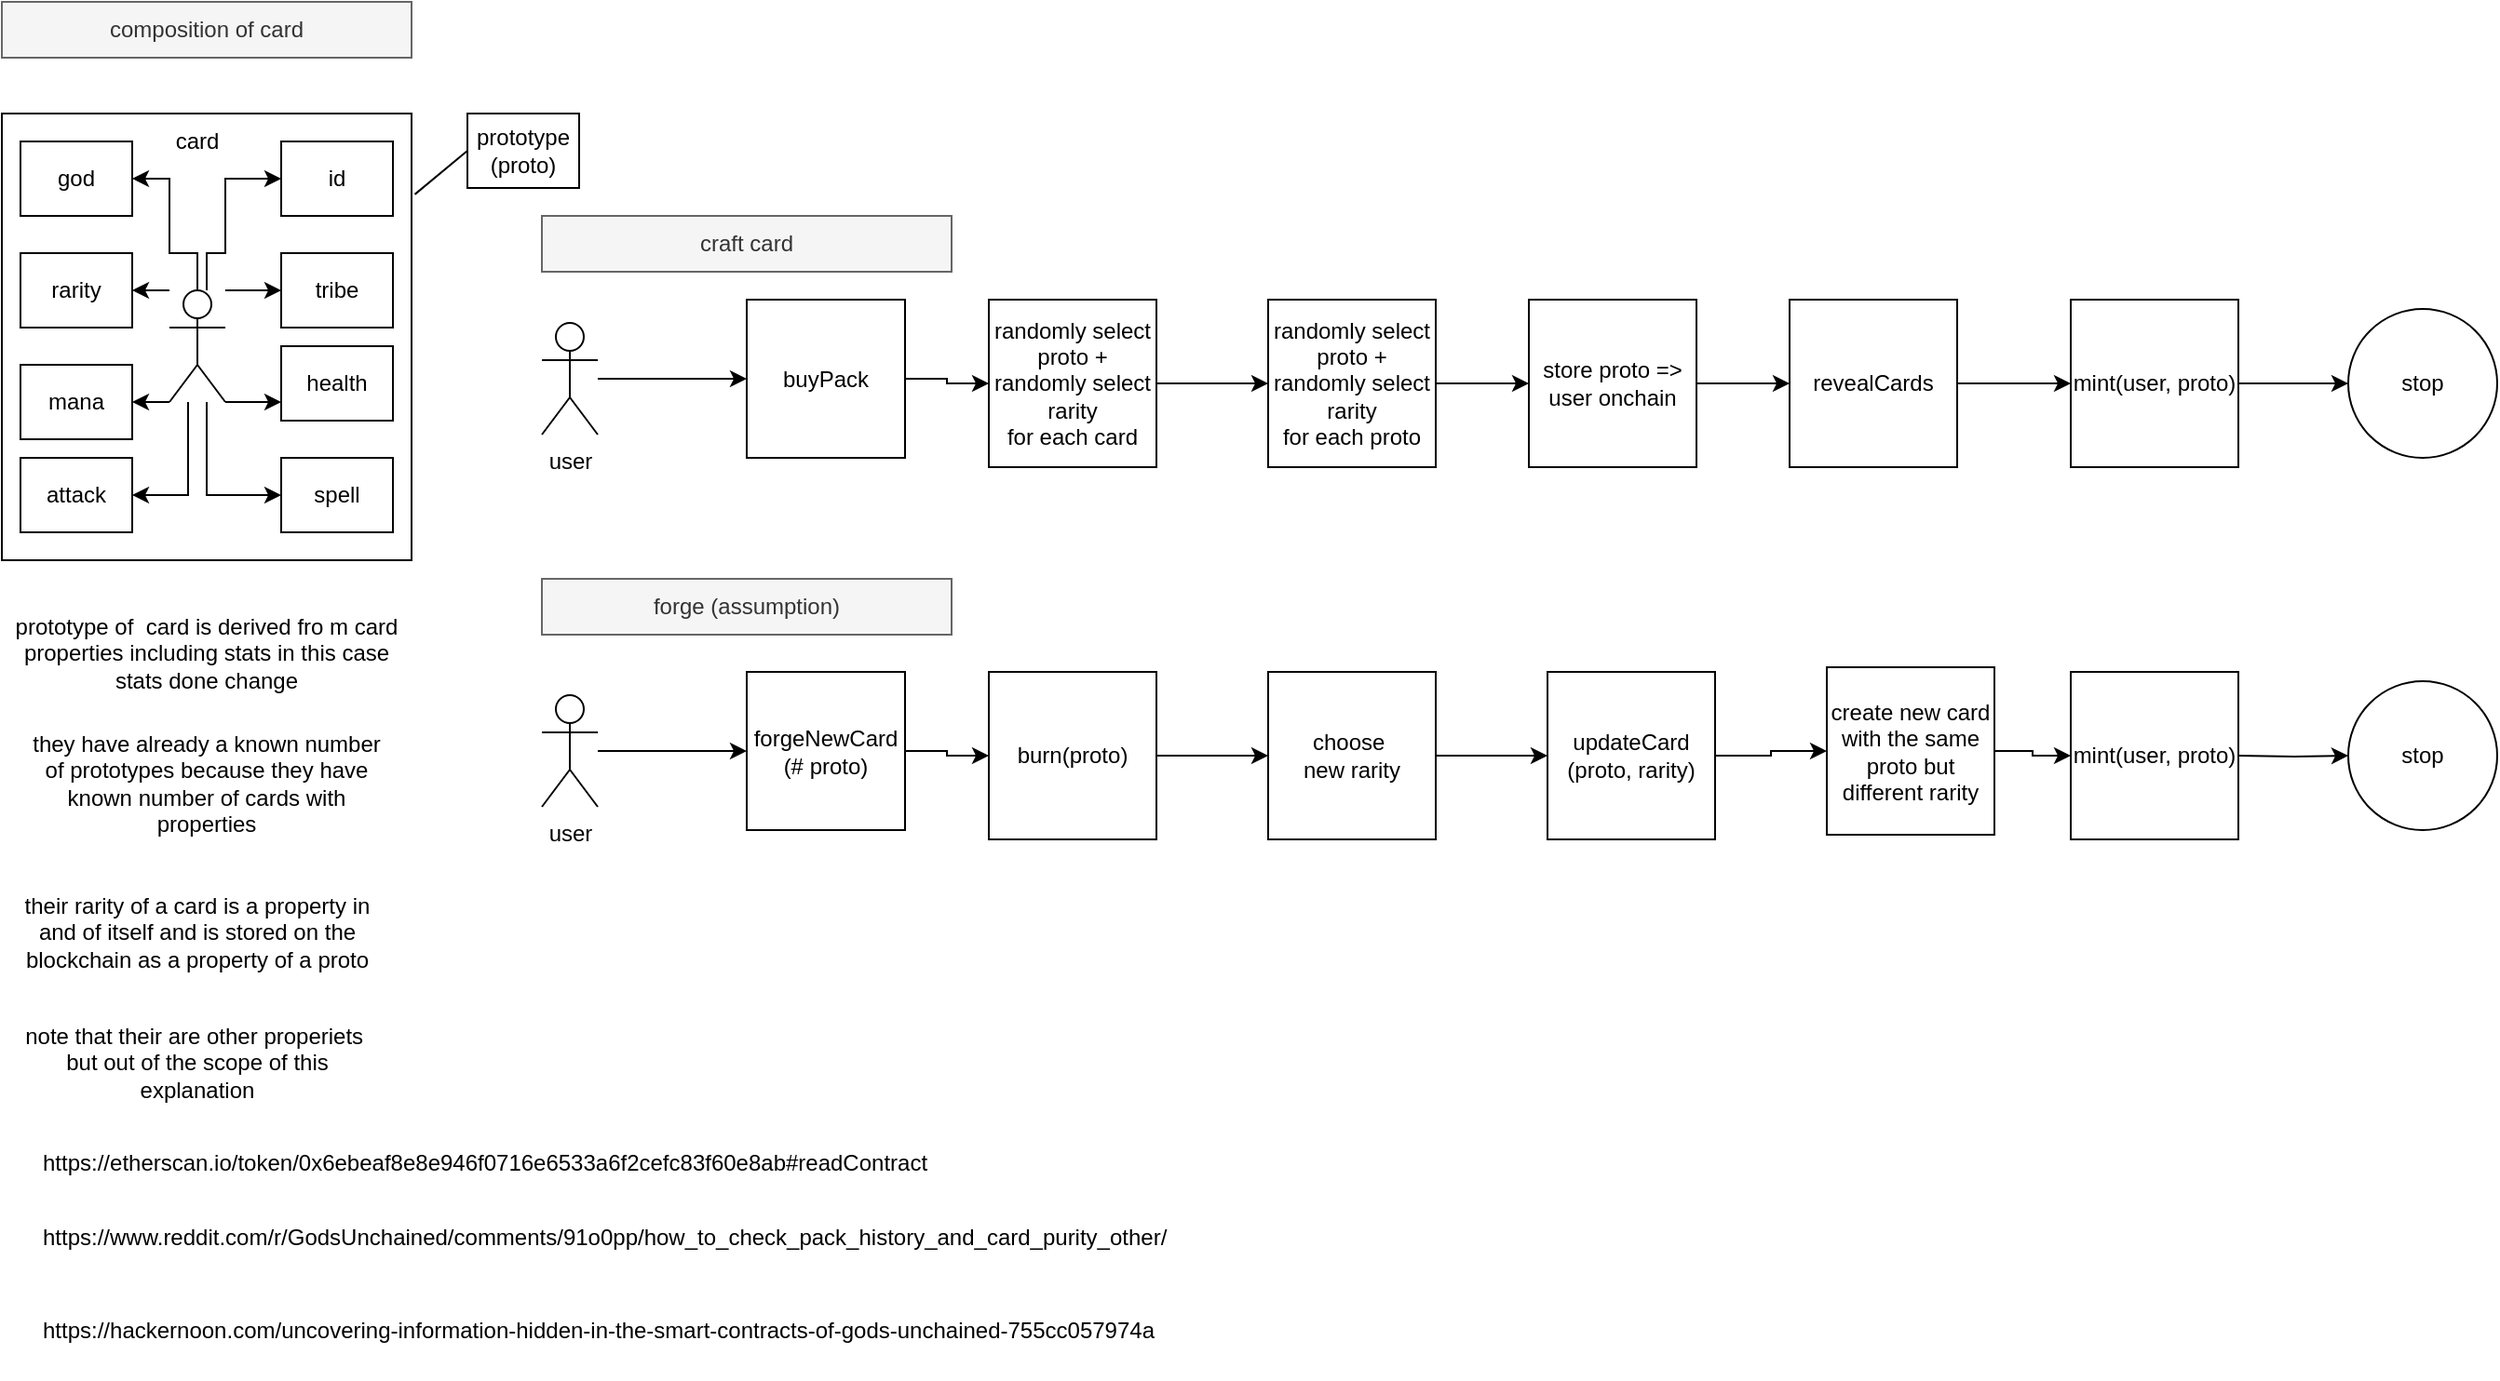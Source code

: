 <mxfile version="16.6.4" type="github">
  <diagram id="FF3Il64A-Viv-37QaOJj" name="Page-1">
    <mxGraphModel dx="1483" dy="781" grid="1" gridSize="10" guides="1" tooltips="1" connect="1" arrows="1" fold="1" page="1" pageScale="1" pageWidth="827" pageHeight="1169" math="0" shadow="0">
      <root>
        <mxCell id="0" />
        <mxCell id="1" parent="0" />
        <mxCell id="jOV1x0W6D7lvnXY9Pf-7-26" value="" style="rounded=0;whiteSpace=wrap;html=1;" vertex="1" parent="1">
          <mxGeometry x="40" y="100" width="220" height="240" as="geometry" />
        </mxCell>
        <mxCell id="jOV1x0W6D7lvnXY9Pf-7-22" style="edgeStyle=orthogonalEdgeStyle;rounded=0;orthogonalLoop=1;jettySize=auto;html=1;entryX=1;entryY=0.5;entryDx=0;entryDy=0;" edge="1" parent="1" source="jOV1x0W6D7lvnXY9Pf-7-7" target="jOV1x0W6D7lvnXY9Pf-7-16">
          <mxGeometry relative="1" as="geometry">
            <Array as="points">
              <mxPoint x="140" y="305" />
            </Array>
          </mxGeometry>
        </mxCell>
        <mxCell id="jOV1x0W6D7lvnXY9Pf-7-23" style="edgeStyle=orthogonalEdgeStyle;rounded=0;orthogonalLoop=1;jettySize=auto;html=1;" edge="1" parent="1" source="jOV1x0W6D7lvnXY9Pf-7-7" target="jOV1x0W6D7lvnXY9Pf-7-17">
          <mxGeometry relative="1" as="geometry">
            <Array as="points">
              <mxPoint x="150" y="305" />
            </Array>
          </mxGeometry>
        </mxCell>
        <mxCell id="jOV1x0W6D7lvnXY9Pf-7-1" value="composition of card" style="text;html=1;strokeColor=#666666;fillColor=#f5f5f5;align=center;verticalAlign=middle;whiteSpace=wrap;rounded=0;fontColor=#333333;" vertex="1" parent="1">
          <mxGeometry x="40" y="40" width="220" height="30" as="geometry" />
        </mxCell>
        <mxCell id="jOV1x0W6D7lvnXY9Pf-7-2" value="prototype (proto)" style="rounded=0;whiteSpace=wrap;html=1;" vertex="1" parent="1">
          <mxGeometry x="290" y="100" width="60" height="40" as="geometry" />
        </mxCell>
        <mxCell id="jOV1x0W6D7lvnXY9Pf-7-4" value="prototype of&amp;nbsp; card is derived fro m card properties including stats in this case stats done change" style="text;html=1;strokeColor=none;fillColor=none;align=center;verticalAlign=middle;whiteSpace=wrap;rounded=0;" vertex="1" parent="1">
          <mxGeometry x="40" y="360" width="220" height="60" as="geometry" />
        </mxCell>
        <mxCell id="jOV1x0W6D7lvnXY9Pf-7-6" value="id" style="rounded=0;whiteSpace=wrap;html=1;" vertex="1" parent="1">
          <mxGeometry x="190" y="115" width="60" height="40" as="geometry" />
        </mxCell>
        <mxCell id="jOV1x0W6D7lvnXY9Pf-7-18" style="edgeStyle=orthogonalEdgeStyle;rounded=0;orthogonalLoop=1;jettySize=auto;html=1;entryX=1;entryY=0.5;entryDx=0;entryDy=0;" edge="1" parent="1" source="jOV1x0W6D7lvnXY9Pf-7-7" target="jOV1x0W6D7lvnXY9Pf-7-14">
          <mxGeometry relative="1" as="geometry">
            <Array as="points">
              <mxPoint x="145" y="175" />
              <mxPoint x="130" y="175" />
              <mxPoint x="130" y="135" />
            </Array>
          </mxGeometry>
        </mxCell>
        <mxCell id="jOV1x0W6D7lvnXY9Pf-7-19" style="edgeStyle=orthogonalEdgeStyle;rounded=0;orthogonalLoop=1;jettySize=auto;html=1;" edge="1" parent="1" source="jOV1x0W6D7lvnXY9Pf-7-7" target="jOV1x0W6D7lvnXY9Pf-7-13">
          <mxGeometry relative="1" as="geometry">
            <Array as="points">
              <mxPoint x="120" y="195" />
              <mxPoint x="120" y="195" />
            </Array>
          </mxGeometry>
        </mxCell>
        <mxCell id="jOV1x0W6D7lvnXY9Pf-7-20" style="edgeStyle=orthogonalEdgeStyle;rounded=0;orthogonalLoop=1;jettySize=auto;html=1;exitX=0;exitY=1;exitDx=0;exitDy=0;exitPerimeter=0;entryX=1;entryY=0.5;entryDx=0;entryDy=0;" edge="1" parent="1" source="jOV1x0W6D7lvnXY9Pf-7-7" target="jOV1x0W6D7lvnXY9Pf-7-15">
          <mxGeometry relative="1" as="geometry" />
        </mxCell>
        <mxCell id="jOV1x0W6D7lvnXY9Pf-7-21" style="edgeStyle=orthogonalEdgeStyle;rounded=0;orthogonalLoop=1;jettySize=auto;html=1;exitX=1;exitY=1;exitDx=0;exitDy=0;exitPerimeter=0;entryX=0;entryY=0.75;entryDx=0;entryDy=0;" edge="1" parent="1" source="jOV1x0W6D7lvnXY9Pf-7-7" target="jOV1x0W6D7lvnXY9Pf-7-11">
          <mxGeometry relative="1" as="geometry" />
        </mxCell>
        <mxCell id="jOV1x0W6D7lvnXY9Pf-7-10" value="tribe" style="rounded=0;whiteSpace=wrap;html=1;" vertex="1" parent="1">
          <mxGeometry x="190" y="175" width="60" height="40" as="geometry" />
        </mxCell>
        <mxCell id="jOV1x0W6D7lvnXY9Pf-7-11" value="health" style="rounded=0;whiteSpace=wrap;html=1;" vertex="1" parent="1">
          <mxGeometry x="190" y="225" width="60" height="40" as="geometry" />
        </mxCell>
        <mxCell id="jOV1x0W6D7lvnXY9Pf-7-13" value="rarity" style="rounded=0;whiteSpace=wrap;html=1;" vertex="1" parent="1">
          <mxGeometry x="50" y="175" width="60" height="40" as="geometry" />
        </mxCell>
        <mxCell id="jOV1x0W6D7lvnXY9Pf-7-14" value="god" style="rounded=0;whiteSpace=wrap;html=1;" vertex="1" parent="1">
          <mxGeometry x="50" y="115" width="60" height="40" as="geometry" />
        </mxCell>
        <mxCell id="jOV1x0W6D7lvnXY9Pf-7-15" value="mana" style="rounded=0;whiteSpace=wrap;html=1;" vertex="1" parent="1">
          <mxGeometry x="50" y="235" width="60" height="40" as="geometry" />
        </mxCell>
        <mxCell id="jOV1x0W6D7lvnXY9Pf-7-16" value="attack" style="rounded=0;whiteSpace=wrap;html=1;" vertex="1" parent="1">
          <mxGeometry x="50" y="285" width="60" height="40" as="geometry" />
        </mxCell>
        <mxCell id="jOV1x0W6D7lvnXY9Pf-7-17" value="spell" style="rounded=0;whiteSpace=wrap;html=1;" vertex="1" parent="1">
          <mxGeometry x="190" y="285" width="60" height="40" as="geometry" />
        </mxCell>
        <mxCell id="jOV1x0W6D7lvnXY9Pf-7-24" style="edgeStyle=orthogonalEdgeStyle;rounded=0;orthogonalLoop=1;jettySize=auto;html=1;entryX=0;entryY=0.5;entryDx=0;entryDy=0;" edge="1" parent="1" source="jOV1x0W6D7lvnXY9Pf-7-7" target="jOV1x0W6D7lvnXY9Pf-7-10">
          <mxGeometry relative="1" as="geometry">
            <Array as="points">
              <mxPoint x="170" y="195" />
              <mxPoint x="170" y="195" />
            </Array>
          </mxGeometry>
        </mxCell>
        <mxCell id="jOV1x0W6D7lvnXY9Pf-7-25" style="edgeStyle=orthogonalEdgeStyle;rounded=0;orthogonalLoop=1;jettySize=auto;html=1;entryX=0;entryY=0.5;entryDx=0;entryDy=0;" edge="1" parent="1" source="jOV1x0W6D7lvnXY9Pf-7-7" target="jOV1x0W6D7lvnXY9Pf-7-6">
          <mxGeometry relative="1" as="geometry">
            <Array as="points">
              <mxPoint x="150" y="175" />
              <mxPoint x="160" y="175" />
              <mxPoint x="160" y="135" />
            </Array>
          </mxGeometry>
        </mxCell>
        <mxCell id="jOV1x0W6D7lvnXY9Pf-7-7" value="" style="shape=umlActor;verticalLabelPosition=bottom;verticalAlign=top;html=1;outlineConnect=0;" vertex="1" parent="1">
          <mxGeometry x="130" y="195" width="30" height="60" as="geometry" />
        </mxCell>
        <mxCell id="jOV1x0W6D7lvnXY9Pf-7-28" value="card" style="text;html=1;strokeColor=none;fillColor=none;align=center;verticalAlign=middle;whiteSpace=wrap;rounded=0;" vertex="1" parent="1">
          <mxGeometry x="115" y="100" width="60" height="30" as="geometry" />
        </mxCell>
        <mxCell id="jOV1x0W6D7lvnXY9Pf-7-29" value="" style="endArrow=none;html=1;rounded=0;entryX=0;entryY=0.5;entryDx=0;entryDy=0;exitX=1.008;exitY=0.181;exitDx=0;exitDy=0;exitPerimeter=0;" edge="1" parent="1" source="jOV1x0W6D7lvnXY9Pf-7-26" target="jOV1x0W6D7lvnXY9Pf-7-2">
          <mxGeometry width="50" height="50" relative="1" as="geometry">
            <mxPoint x="450" y="290" as="sourcePoint" />
            <mxPoint x="500" y="240" as="targetPoint" />
          </mxGeometry>
        </mxCell>
        <mxCell id="jOV1x0W6D7lvnXY9Pf-7-30" value="they have already a known number of prototypes because they have known number of cards with properties" style="text;html=1;strokeColor=none;fillColor=none;align=center;verticalAlign=middle;whiteSpace=wrap;rounded=0;" vertex="1" parent="1">
          <mxGeometry x="50" y="420" width="200" height="80" as="geometry" />
        </mxCell>
        <mxCell id="jOV1x0W6D7lvnXY9Pf-7-32" value="their rarity of a card is a property in and of itself and is stored on the blockchain as a property of a proto" style="text;html=1;strokeColor=none;fillColor=none;align=center;verticalAlign=middle;whiteSpace=wrap;rounded=0;" vertex="1" parent="1">
          <mxGeometry x="50" y="495" width="190" height="90" as="geometry" />
        </mxCell>
        <UserObject label="https://etherscan.io/token/0x6ebeaf8e8e946f0716e6533a6f2cefc83f60e8ab#readContract" link="https://etherscan.io/token/0x6ebeaf8e8e946f0716e6533a6f2cefc83f60e8ab#readContract" id="jOV1x0W6D7lvnXY9Pf-7-34">
          <mxCell style="text;whiteSpace=wrap;html=1;" vertex="1" parent="1">
            <mxGeometry x="60" y="650" width="500" height="30" as="geometry" />
          </mxCell>
        </UserObject>
        <UserObject label="https://www.reddit.com/r/GodsUnchained/comments/91o0pp/how_to_check_pack_history_and_card_purity_other/" link="https://www.reddit.com/r/GodsUnchained/comments/91o0pp/how_to_check_pack_history_and_card_purity_other/" id="jOV1x0W6D7lvnXY9Pf-7-35">
          <mxCell style="text;whiteSpace=wrap;html=1;" vertex="1" parent="1">
            <mxGeometry x="60" y="690" width="550" height="30" as="geometry" />
          </mxCell>
        </UserObject>
        <UserObject label="https://hackernoon.com/uncovering-information-hidden-in-the-smart-contracts-of-gods-unchained-755cc057974a" link="https://hackernoon.com/uncovering-information-hidden-in-the-smart-contracts-of-gods-unchained-755cc057974a" id="jOV1x0W6D7lvnXY9Pf-7-36">
          <mxCell style="text;whiteSpace=wrap;html=1;" vertex="1" parent="1">
            <mxGeometry x="60" y="740" width="610" height="40" as="geometry" />
          </mxCell>
        </UserObject>
        <mxCell id="jOV1x0W6D7lvnXY9Pf-7-46" style="edgeStyle=orthogonalEdgeStyle;rounded=0;orthogonalLoop=1;jettySize=auto;html=1;entryX=0;entryY=0.5;entryDx=0;entryDy=0;" edge="1" parent="1" source="jOV1x0W6D7lvnXY9Pf-7-37" target="jOV1x0W6D7lvnXY9Pf-7-45">
          <mxGeometry relative="1" as="geometry" />
        </mxCell>
        <mxCell id="jOV1x0W6D7lvnXY9Pf-7-37" value="buyPack" style="whiteSpace=wrap;html=1;aspect=fixed;" vertex="1" parent="1">
          <mxGeometry x="440" y="200" width="85" height="85" as="geometry" />
        </mxCell>
        <mxCell id="jOV1x0W6D7lvnXY9Pf-7-44" style="edgeStyle=orthogonalEdgeStyle;rounded=0;orthogonalLoop=1;jettySize=auto;html=1;entryX=0;entryY=0.5;entryDx=0;entryDy=0;" edge="1" parent="1" source="jOV1x0W6D7lvnXY9Pf-7-39" target="jOV1x0W6D7lvnXY9Pf-7-37">
          <mxGeometry relative="1" as="geometry" />
        </mxCell>
        <mxCell id="jOV1x0W6D7lvnXY9Pf-7-39" value="user" style="shape=umlActor;verticalLabelPosition=bottom;verticalAlign=top;html=1;outlineConnect=0;" vertex="1" parent="1">
          <mxGeometry x="330" y="212.5" width="30" height="60" as="geometry" />
        </mxCell>
        <mxCell id="jOV1x0W6D7lvnXY9Pf-7-48" style="edgeStyle=orthogonalEdgeStyle;rounded=0;orthogonalLoop=1;jettySize=auto;html=1;entryX=0;entryY=0.5;entryDx=0;entryDy=0;" edge="1" parent="1" source="jOV1x0W6D7lvnXY9Pf-7-45" target="jOV1x0W6D7lvnXY9Pf-7-47">
          <mxGeometry relative="1" as="geometry" />
        </mxCell>
        <mxCell id="jOV1x0W6D7lvnXY9Pf-7-45" value="randomly select proto + randomly select rarity&lt;br&gt;for each card" style="whiteSpace=wrap;html=1;aspect=fixed;" vertex="1" parent="1">
          <mxGeometry x="570" y="200" width="90" height="90" as="geometry" />
        </mxCell>
        <mxCell id="jOV1x0W6D7lvnXY9Pf-7-50" style="edgeStyle=orthogonalEdgeStyle;rounded=0;orthogonalLoop=1;jettySize=auto;html=1;entryX=0;entryY=0.5;entryDx=0;entryDy=0;" edge="1" parent="1" source="jOV1x0W6D7lvnXY9Pf-7-47" target="jOV1x0W6D7lvnXY9Pf-7-49">
          <mxGeometry relative="1" as="geometry" />
        </mxCell>
        <mxCell id="jOV1x0W6D7lvnXY9Pf-7-47" value="randomly select proto + randomly select rarity&lt;br&gt;for each proto" style="whiteSpace=wrap;html=1;aspect=fixed;" vertex="1" parent="1">
          <mxGeometry x="720" y="200" width="90" height="90" as="geometry" />
        </mxCell>
        <mxCell id="jOV1x0W6D7lvnXY9Pf-7-52" style="edgeStyle=orthogonalEdgeStyle;rounded=0;orthogonalLoop=1;jettySize=auto;html=1;entryX=0;entryY=0.5;entryDx=0;entryDy=0;" edge="1" parent="1" source="jOV1x0W6D7lvnXY9Pf-7-49" target="jOV1x0W6D7lvnXY9Pf-7-51">
          <mxGeometry relative="1" as="geometry" />
        </mxCell>
        <mxCell id="jOV1x0W6D7lvnXY9Pf-7-49" value="store proto =&amp;gt; user onchain" style="whiteSpace=wrap;html=1;aspect=fixed;" vertex="1" parent="1">
          <mxGeometry x="860" y="200" width="90" height="90" as="geometry" />
        </mxCell>
        <mxCell id="jOV1x0W6D7lvnXY9Pf-7-54" style="edgeStyle=orthogonalEdgeStyle;rounded=0;orthogonalLoop=1;jettySize=auto;html=1;" edge="1" parent="1" source="jOV1x0W6D7lvnXY9Pf-7-51" target="jOV1x0W6D7lvnXY9Pf-7-53">
          <mxGeometry relative="1" as="geometry" />
        </mxCell>
        <mxCell id="jOV1x0W6D7lvnXY9Pf-7-51" value="revealCards" style="whiteSpace=wrap;html=1;aspect=fixed;" vertex="1" parent="1">
          <mxGeometry x="1000" y="200" width="90" height="90" as="geometry" />
        </mxCell>
        <mxCell id="jOV1x0W6D7lvnXY9Pf-7-56" style="edgeStyle=orthogonalEdgeStyle;rounded=0;orthogonalLoop=1;jettySize=auto;html=1;" edge="1" parent="1" source="jOV1x0W6D7lvnXY9Pf-7-53" target="jOV1x0W6D7lvnXY9Pf-7-55">
          <mxGeometry relative="1" as="geometry" />
        </mxCell>
        <mxCell id="jOV1x0W6D7lvnXY9Pf-7-53" value="mint(user, proto)" style="whiteSpace=wrap;html=1;aspect=fixed;" vertex="1" parent="1">
          <mxGeometry x="1151" y="200" width="90" height="90" as="geometry" />
        </mxCell>
        <mxCell id="jOV1x0W6D7lvnXY9Pf-7-55" value="stop" style="ellipse;whiteSpace=wrap;html=1;aspect=fixed;" vertex="1" parent="1">
          <mxGeometry x="1300" y="205" width="80" height="80" as="geometry" />
        </mxCell>
        <mxCell id="jOV1x0W6D7lvnXY9Pf-7-57" value="note that their are other properiets&amp;nbsp; but out of the scope of this explanation" style="text;html=1;strokeColor=none;fillColor=none;align=center;verticalAlign=middle;whiteSpace=wrap;rounded=0;" vertex="1" parent="1">
          <mxGeometry x="50" y="580" width="190" height="60" as="geometry" />
        </mxCell>
        <mxCell id="jOV1x0W6D7lvnXY9Pf-7-58" style="edgeStyle=orthogonalEdgeStyle;rounded=0;orthogonalLoop=1;jettySize=auto;html=1;entryX=0;entryY=0.5;entryDx=0;entryDy=0;" edge="1" parent="1" source="jOV1x0W6D7lvnXY9Pf-7-59" target="jOV1x0W6D7lvnXY9Pf-7-63">
          <mxGeometry relative="1" as="geometry" />
        </mxCell>
        <mxCell id="jOV1x0W6D7lvnXY9Pf-7-59" value="forgeNewCard&lt;br&gt;(# proto)" style="whiteSpace=wrap;html=1;aspect=fixed;" vertex="1" parent="1">
          <mxGeometry x="440" y="400" width="85" height="85" as="geometry" />
        </mxCell>
        <mxCell id="jOV1x0W6D7lvnXY9Pf-7-60" style="edgeStyle=orthogonalEdgeStyle;rounded=0;orthogonalLoop=1;jettySize=auto;html=1;entryX=0;entryY=0.5;entryDx=0;entryDy=0;" edge="1" parent="1" source="jOV1x0W6D7lvnXY9Pf-7-61" target="jOV1x0W6D7lvnXY9Pf-7-59">
          <mxGeometry relative="1" as="geometry" />
        </mxCell>
        <mxCell id="jOV1x0W6D7lvnXY9Pf-7-61" value="user" style="shape=umlActor;verticalLabelPosition=bottom;verticalAlign=top;html=1;outlineConnect=0;" vertex="1" parent="1">
          <mxGeometry x="330" y="412.5" width="30" height="60" as="geometry" />
        </mxCell>
        <mxCell id="jOV1x0W6D7lvnXY9Pf-7-62" style="edgeStyle=orthogonalEdgeStyle;rounded=0;orthogonalLoop=1;jettySize=auto;html=1;entryX=0;entryY=0.5;entryDx=0;entryDy=0;" edge="1" parent="1" source="jOV1x0W6D7lvnXY9Pf-7-63" target="jOV1x0W6D7lvnXY9Pf-7-65">
          <mxGeometry relative="1" as="geometry" />
        </mxCell>
        <mxCell id="jOV1x0W6D7lvnXY9Pf-7-63" value="burn&lt;span&gt;(proto)&lt;/span&gt;" style="whiteSpace=wrap;html=1;aspect=fixed;" vertex="1" parent="1">
          <mxGeometry x="570" y="400" width="90" height="90" as="geometry" />
        </mxCell>
        <mxCell id="jOV1x0W6D7lvnXY9Pf-7-77" style="edgeStyle=orthogonalEdgeStyle;rounded=0;orthogonalLoop=1;jettySize=auto;html=1;entryX=0;entryY=0.5;entryDx=0;entryDy=0;" edge="1" parent="1" source="jOV1x0W6D7lvnXY9Pf-7-65" target="jOV1x0W6D7lvnXY9Pf-7-76">
          <mxGeometry relative="1" as="geometry" />
        </mxCell>
        <mxCell id="jOV1x0W6D7lvnXY9Pf-7-65" value="choose&amp;nbsp;&lt;br&gt;new rarity" style="whiteSpace=wrap;html=1;aspect=fixed;" vertex="1" parent="1">
          <mxGeometry x="720" y="400" width="90" height="90" as="geometry" />
        </mxCell>
        <mxCell id="jOV1x0W6D7lvnXY9Pf-7-81" style="edgeStyle=orthogonalEdgeStyle;rounded=0;orthogonalLoop=1;jettySize=auto;html=1;entryX=0;entryY=0.5;entryDx=0;entryDy=0;" edge="1" parent="1" source="jOV1x0W6D7lvnXY9Pf-7-67" target="jOV1x0W6D7lvnXY9Pf-7-80">
          <mxGeometry relative="1" as="geometry" />
        </mxCell>
        <mxCell id="jOV1x0W6D7lvnXY9Pf-7-67" value="create new card with the same proto but different rarity" style="whiteSpace=wrap;html=1;aspect=fixed;" vertex="1" parent="1">
          <mxGeometry x="1020" y="397.5" width="90" height="90" as="geometry" />
        </mxCell>
        <mxCell id="jOV1x0W6D7lvnXY9Pf-7-70" style="edgeStyle=orthogonalEdgeStyle;rounded=0;orthogonalLoop=1;jettySize=auto;html=1;" edge="1" parent="1" target="jOV1x0W6D7lvnXY9Pf-7-72">
          <mxGeometry relative="1" as="geometry">
            <mxPoint x="1241" y="445" as="sourcePoint" />
          </mxGeometry>
        </mxCell>
        <mxCell id="jOV1x0W6D7lvnXY9Pf-7-72" value="stop" style="ellipse;whiteSpace=wrap;html=1;aspect=fixed;" vertex="1" parent="1">
          <mxGeometry x="1300" y="405" width="80" height="80" as="geometry" />
        </mxCell>
        <mxCell id="jOV1x0W6D7lvnXY9Pf-7-73" value="craft card" style="text;html=1;strokeColor=#666666;fillColor=#f5f5f5;align=center;verticalAlign=middle;whiteSpace=wrap;rounded=0;fontColor=#333333;" vertex="1" parent="1">
          <mxGeometry x="330" y="155" width="220" height="30" as="geometry" />
        </mxCell>
        <mxCell id="jOV1x0W6D7lvnXY9Pf-7-74" value="forge (assumption)" style="text;html=1;strokeColor=#666666;fillColor=#f5f5f5;align=center;verticalAlign=middle;whiteSpace=wrap;rounded=0;fontColor=#333333;" vertex="1" parent="1">
          <mxGeometry x="330" y="350" width="220" height="30" as="geometry" />
        </mxCell>
        <mxCell id="jOV1x0W6D7lvnXY9Pf-7-78" style="edgeStyle=orthogonalEdgeStyle;rounded=0;orthogonalLoop=1;jettySize=auto;html=1;entryX=0;entryY=0.5;entryDx=0;entryDy=0;" edge="1" parent="1" source="jOV1x0W6D7lvnXY9Pf-7-76" target="jOV1x0W6D7lvnXY9Pf-7-67">
          <mxGeometry relative="1" as="geometry">
            <mxPoint x="1030" y="450" as="targetPoint" />
          </mxGeometry>
        </mxCell>
        <mxCell id="jOV1x0W6D7lvnXY9Pf-7-76" value="updateCard&lt;br&gt;(proto, rarity)" style="whiteSpace=wrap;html=1;aspect=fixed;" vertex="1" parent="1">
          <mxGeometry x="870" y="400" width="90" height="90" as="geometry" />
        </mxCell>
        <mxCell id="jOV1x0W6D7lvnXY9Pf-7-80" value="mint(user, proto)" style="whiteSpace=wrap;html=1;aspect=fixed;" vertex="1" parent="1">
          <mxGeometry x="1151" y="400" width="90" height="90" as="geometry" />
        </mxCell>
      </root>
    </mxGraphModel>
  </diagram>
</mxfile>
